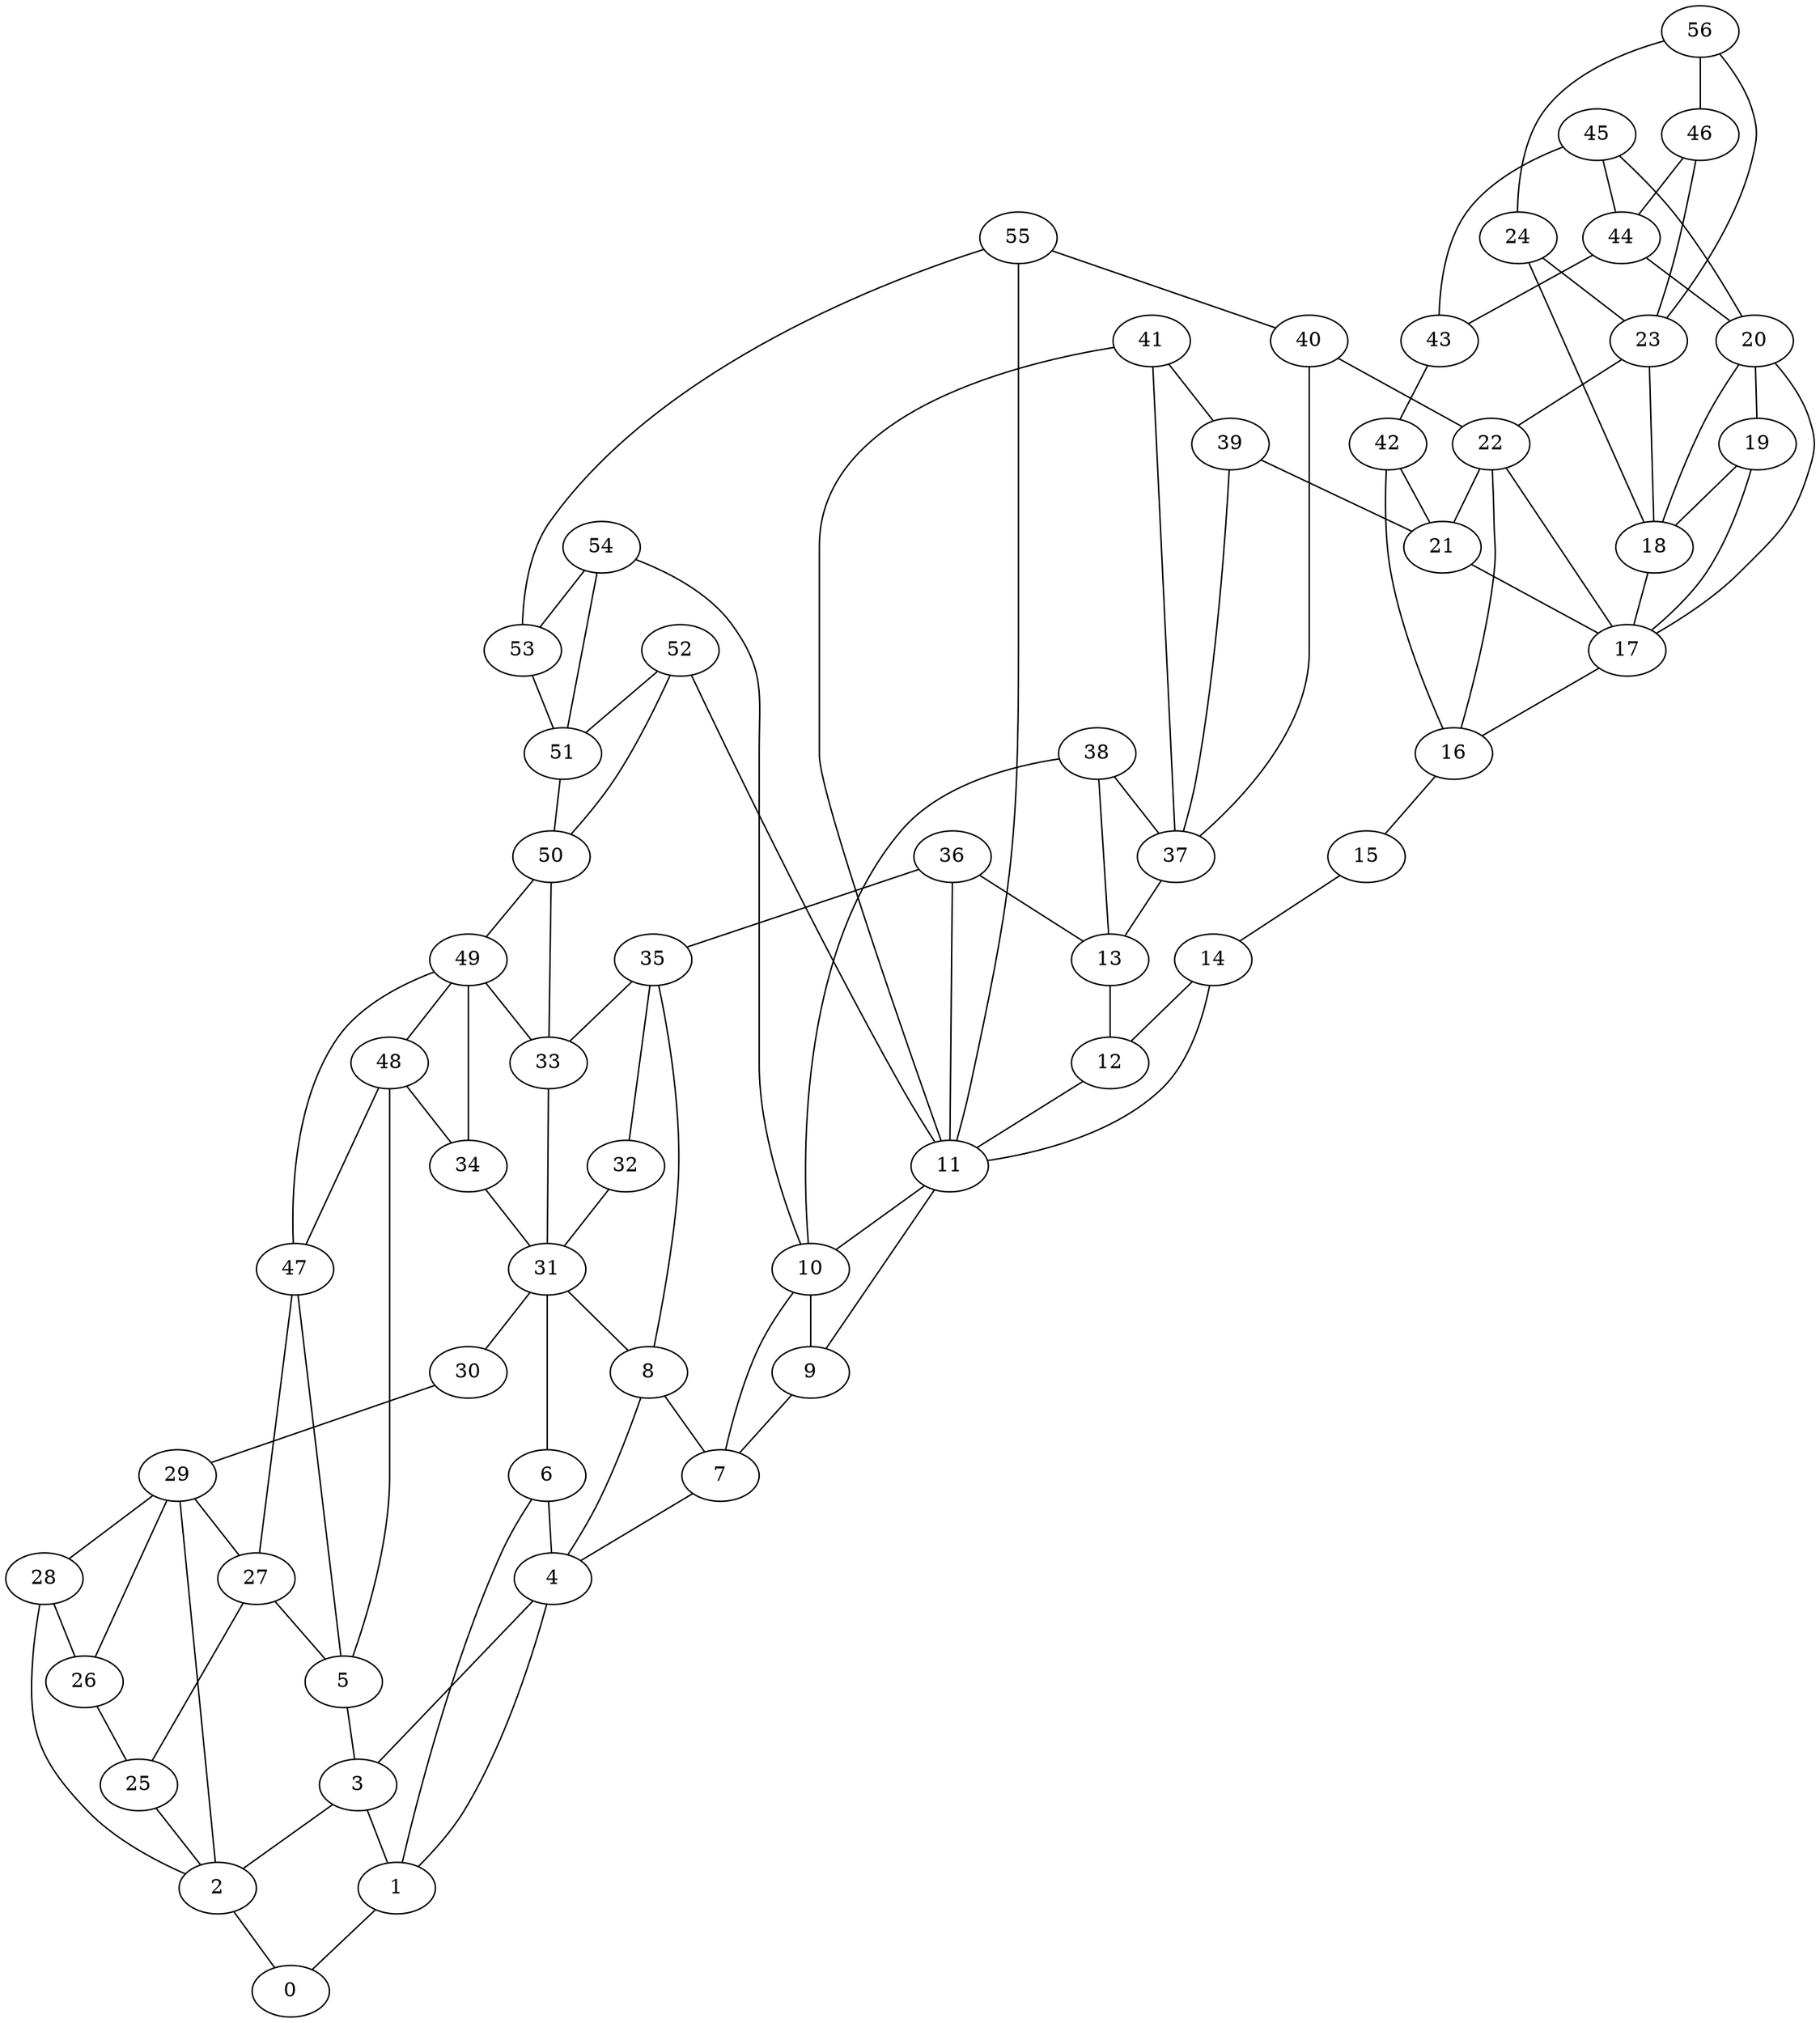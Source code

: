 graph G {
0;

1;

2;

3;

4;

5;

6;

7;

8;

9;

10;

11;

12;

13;

14;

15;

16;

17;

18;

19;

20;

21;

22;

23;

24;

25;

26;

27;

28;

29;

30;

31;

32;

33;

34;

35;

36;

37;

38;

39;

40;

41;

42;

43;

44;

45;

46;

47;

48;

49;

50;

51;

52;

53;

54;

55;

56;

1 -- 0;

2 -- 0;

3 -- 1;

3 -- 2;

4 -- 1;

4 -- 3;

5 -- 3;

6 -- 1;

6 -- 4;

7 -- 4;

8 -- 4;

8 -- 7;

9 -- 7;

10 -- 7;

10 -- 9;

11 -- 9;

11 -- 10;

12 -- 11;

13 -- 12;

14 -- 11;

14 -- 12;

15 -- 14;

16 -- 15;

17 -- 16;

18 -- 17;

19 -- 17;

19 -- 18;

20 -- 17;

20 -- 18;

20 -- 19;

21 -- 17;

22 -- 16;

22 -- 17;

22 -- 21;

23 -- 18;

23 -- 22;

24 -- 18;

24 -- 23;

25 -- 2;

26 -- 25;

27 -- 5;

27 -- 25;

28 -- 2;

28 -- 26;

29 -- 2;

29 -- 26;

29 -- 27;

29 -- 28;

30 -- 29;

31 -- 6;

31 -- 8;

31 -- 30;

32 -- 31;

33 -- 31;

34 -- 31;

35 -- 8;

35 -- 32;

35 -- 33;

36 -- 11;

36 -- 13;

36 -- 35;

37 -- 13;

38 -- 10;

38 -- 13;

38 -- 37;

39 -- 21;

39 -- 37;

40 -- 22;

40 -- 37;

41 -- 11;

41 -- 37;

41 -- 39;

42 -- 16;

42 -- 21;

43 -- 42;

44 -- 20;

44 -- 43;

45 -- 20;

45 -- 43;

45 -- 44;

46 -- 23;

46 -- 44;

47 -- 5;

47 -- 27;

48 -- 5;

48 -- 34;

48 -- 47;

49 -- 33;

49 -- 34;

49 -- 47;

49 -- 48;

50 -- 33;

50 -- 49;

51 -- 50;

52 -- 11;

52 -- 50;

52 -- 51;

53 -- 51;

54 -- 10;

54 -- 51;

54 -- 53;

55 -- 11;

55 -- 40;

55 -- 53;

56 -- 23;

56 -- 24;

56 -- 46;

}
